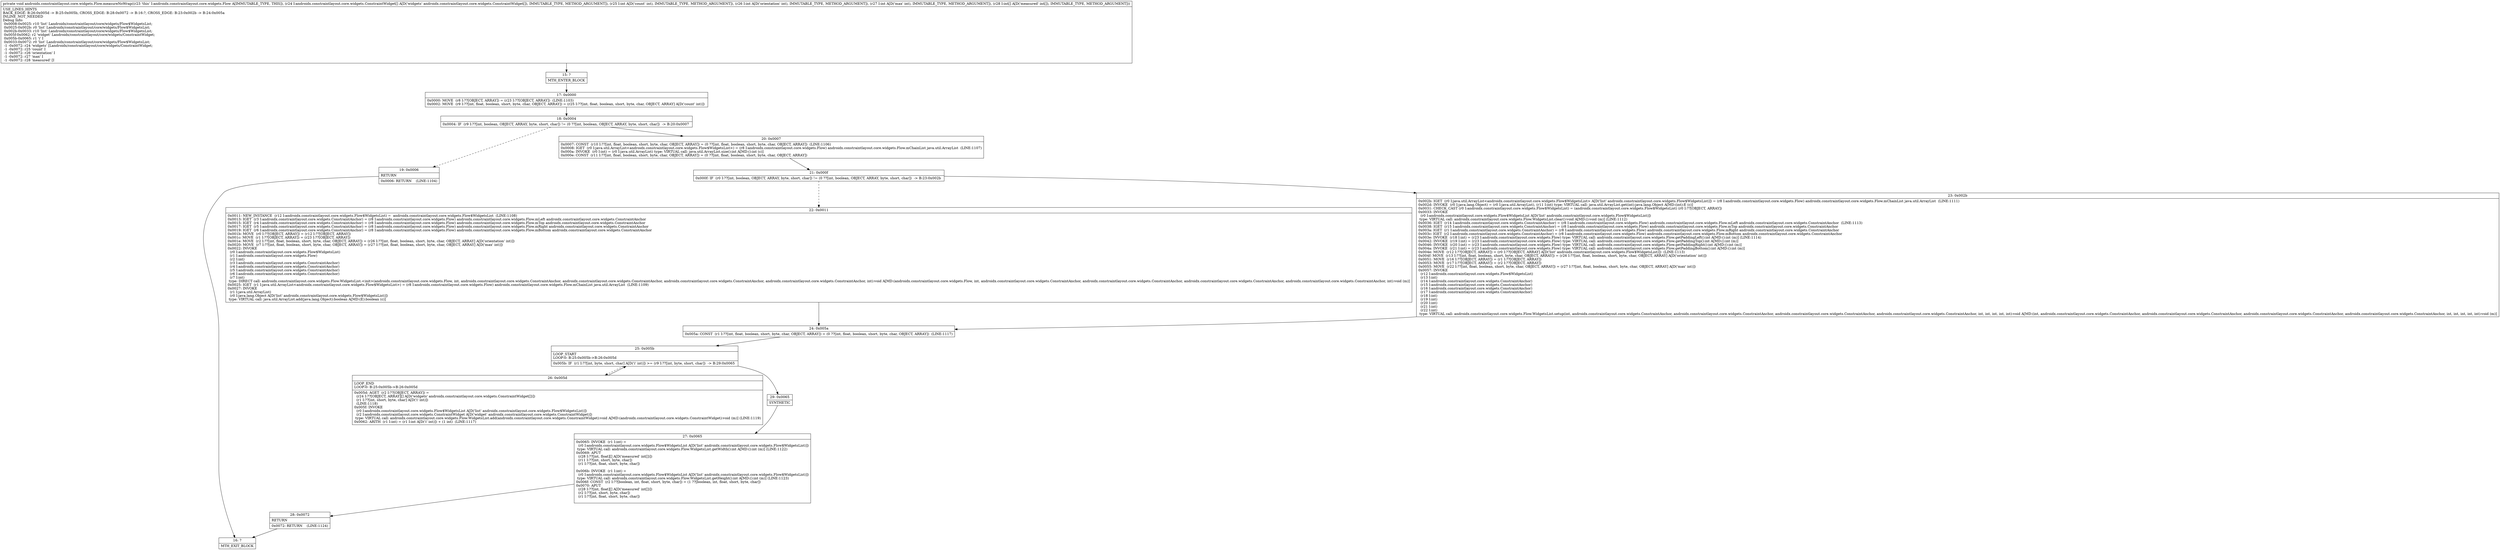 digraph "CFG forandroidx.constraintlayout.core.widgets.Flow.measureNoWrap([Landroidx\/constraintlayout\/core\/widgets\/ConstraintWidget;III[I)V" {
Node_15 [shape=record,label="{15\:\ ?|MTH_ENTER_BLOCK\l}"];
Node_17 [shape=record,label="{17\:\ 0x0000|0x0000: MOVE  (r8 I:??[OBJECT, ARRAY]) = (r23 I:??[OBJECT, ARRAY])  (LINE:1103)\l0x0002: MOVE  (r9 I:??[int, float, boolean, short, byte, char, OBJECT, ARRAY]) = (r25 I:??[int, float, boolean, short, byte, char, OBJECT, ARRAY] A[D('count' int)]) \l}"];
Node_18 [shape=record,label="{18\:\ 0x0004|0x0004: IF  (r9 I:??[int, boolean, OBJECT, ARRAY, byte, short, char]) != (0 ??[int, boolean, OBJECT, ARRAY, byte, short, char])  \-\> B:20:0x0007 \l}"];
Node_19 [shape=record,label="{19\:\ 0x0006|RETURN\l|0x0006: RETURN    (LINE:1104)\l}"];
Node_16 [shape=record,label="{16\:\ ?|MTH_EXIT_BLOCK\l}"];
Node_20 [shape=record,label="{20\:\ 0x0007|0x0007: CONST  (r10 I:??[int, float, boolean, short, byte, char, OBJECT, ARRAY]) = (0 ??[int, float, boolean, short, byte, char, OBJECT, ARRAY])  (LINE:1106)\l0x0008: IGET  (r0 I:java.util.ArrayList\<androidx.constraintlayout.core.widgets.Flow$WidgetsList\>) = (r8 I:androidx.constraintlayout.core.widgets.Flow) androidx.constraintlayout.core.widgets.Flow.mChainList java.util.ArrayList  (LINE:1107)\l0x000a: INVOKE  (r0 I:int) = (r0 I:java.util.ArrayList) type: VIRTUAL call: java.util.ArrayList.size():int A[MD:():int (c)]\l0x000e: CONST  (r11 I:??[int, float, boolean, short, byte, char, OBJECT, ARRAY]) = (0 ??[int, float, boolean, short, byte, char, OBJECT, ARRAY]) \l}"];
Node_21 [shape=record,label="{21\:\ 0x000f|0x000f: IF  (r0 I:??[int, boolean, OBJECT, ARRAY, byte, short, char]) != (0 ??[int, boolean, OBJECT, ARRAY, byte, short, char])  \-\> B:23:0x002b \l}"];
Node_22 [shape=record,label="{22\:\ 0x0011|0x0011: NEW_INSTANCE  (r12 I:androidx.constraintlayout.core.widgets.Flow$WidgetsList) =  androidx.constraintlayout.core.widgets.Flow$WidgetsList  (LINE:1108)\l0x0013: IGET  (r3 I:androidx.constraintlayout.core.widgets.ConstraintAnchor) = (r8 I:androidx.constraintlayout.core.widgets.Flow) androidx.constraintlayout.core.widgets.Flow.mLeft androidx.constraintlayout.core.widgets.ConstraintAnchor \l0x0015: IGET  (r4 I:androidx.constraintlayout.core.widgets.ConstraintAnchor) = (r8 I:androidx.constraintlayout.core.widgets.Flow) androidx.constraintlayout.core.widgets.Flow.mTop androidx.constraintlayout.core.widgets.ConstraintAnchor \l0x0017: IGET  (r5 I:androidx.constraintlayout.core.widgets.ConstraintAnchor) = (r8 I:androidx.constraintlayout.core.widgets.Flow) androidx.constraintlayout.core.widgets.Flow.mRight androidx.constraintlayout.core.widgets.ConstraintAnchor \l0x0019: IGET  (r6 I:androidx.constraintlayout.core.widgets.ConstraintAnchor) = (r8 I:androidx.constraintlayout.core.widgets.Flow) androidx.constraintlayout.core.widgets.Flow.mBottom androidx.constraintlayout.core.widgets.ConstraintAnchor \l0x001b: MOVE  (r0 I:??[OBJECT, ARRAY]) = (r12 I:??[OBJECT, ARRAY]) \l0x001c: MOVE  (r1 I:??[OBJECT, ARRAY]) = (r23 I:??[OBJECT, ARRAY]) \l0x001e: MOVE  (r2 I:??[int, float, boolean, short, byte, char, OBJECT, ARRAY]) = (r26 I:??[int, float, boolean, short, byte, char, OBJECT, ARRAY] A[D('orientation' int)]) \l0x0020: MOVE  (r7 I:??[int, float, boolean, short, byte, char, OBJECT, ARRAY]) = (r27 I:??[int, float, boolean, short, byte, char, OBJECT, ARRAY] A[D('max' int)]) \l0x0022: INVOKE  \l  (r0 I:androidx.constraintlayout.core.widgets.Flow$WidgetsList)\l  (r1 I:androidx.constraintlayout.core.widgets.Flow)\l  (r2 I:int)\l  (r3 I:androidx.constraintlayout.core.widgets.ConstraintAnchor)\l  (r4 I:androidx.constraintlayout.core.widgets.ConstraintAnchor)\l  (r5 I:androidx.constraintlayout.core.widgets.ConstraintAnchor)\l  (r6 I:androidx.constraintlayout.core.widgets.ConstraintAnchor)\l  (r7 I:int)\l type: DIRECT call: androidx.constraintlayout.core.widgets.Flow.WidgetsList.\<init\>(androidx.constraintlayout.core.widgets.Flow, int, androidx.constraintlayout.core.widgets.ConstraintAnchor, androidx.constraintlayout.core.widgets.ConstraintAnchor, androidx.constraintlayout.core.widgets.ConstraintAnchor, androidx.constraintlayout.core.widgets.ConstraintAnchor, int):void A[MD:(androidx.constraintlayout.core.widgets.Flow, int, androidx.constraintlayout.core.widgets.ConstraintAnchor, androidx.constraintlayout.core.widgets.ConstraintAnchor, androidx.constraintlayout.core.widgets.ConstraintAnchor, androidx.constraintlayout.core.widgets.ConstraintAnchor, int):void (m)]\l0x0025: IGET  (r1 I:java.util.ArrayList\<androidx.constraintlayout.core.widgets.Flow$WidgetsList\>) = (r8 I:androidx.constraintlayout.core.widgets.Flow) androidx.constraintlayout.core.widgets.Flow.mChainList java.util.ArrayList  (LINE:1109)\l0x0027: INVOKE  \l  (r1 I:java.util.ArrayList)\l  (r0 I:java.lang.Object A[D('list' androidx.constraintlayout.core.widgets.Flow$WidgetsList)])\l type: VIRTUAL call: java.util.ArrayList.add(java.lang.Object):boolean A[MD:(E):boolean (c)]\l}"];
Node_24 [shape=record,label="{24\:\ 0x005a|0x005a: CONST  (r1 I:??[int, float, boolean, short, byte, char, OBJECT, ARRAY]) = (0 ??[int, float, boolean, short, byte, char, OBJECT, ARRAY])  (LINE:1117)\l}"];
Node_25 [shape=record,label="{25\:\ 0x005b|LOOP_START\lLOOP:0: B:25:0x005b\-\>B:26:0x005d\l|0x005b: IF  (r1 I:??[int, byte, short, char] A[D('i' int)]) \>= (r9 I:??[int, byte, short, char])  \-\> B:29:0x0065 \l}"];
Node_26 [shape=record,label="{26\:\ 0x005d|LOOP_END\lLOOP:0: B:25:0x005b\-\>B:26:0x005d\l|0x005d: AGET  (r2 I:??[OBJECT, ARRAY]) = \l  (r24 I:??[OBJECT, ARRAY][] A[D('widgets' androidx.constraintlayout.core.widgets.ConstraintWidget[])])\l  (r1 I:??[int, short, byte, char] A[D('i' int)])\l  (LINE:1118)\l0x005f: INVOKE  \l  (r0 I:androidx.constraintlayout.core.widgets.Flow$WidgetsList A[D('list' androidx.constraintlayout.core.widgets.Flow$WidgetsList)])\l  (r2 I:androidx.constraintlayout.core.widgets.ConstraintWidget A[D('widget' androidx.constraintlayout.core.widgets.ConstraintWidget)])\l type: VIRTUAL call: androidx.constraintlayout.core.widgets.Flow.WidgetsList.add(androidx.constraintlayout.core.widgets.ConstraintWidget):void A[MD:(androidx.constraintlayout.core.widgets.ConstraintWidget):void (m)] (LINE:1119)\l0x0062: ARITH  (r1 I:int) = (r1 I:int A[D('i' int)]) + (1 int)  (LINE:1117)\l}"];
Node_29 [shape=record,label="{29\:\ 0x0065|SYNTHETIC\l}"];
Node_27 [shape=record,label="{27\:\ 0x0065|0x0065: INVOKE  (r1 I:int) = \l  (r0 I:androidx.constraintlayout.core.widgets.Flow$WidgetsList A[D('list' androidx.constraintlayout.core.widgets.Flow$WidgetsList)])\l type: VIRTUAL call: androidx.constraintlayout.core.widgets.Flow.WidgetsList.getWidth():int A[MD:():int (m)] (LINE:1122)\l0x0069: APUT  \l  (r28 I:??[int, float][] A[D('measured' int[])])\l  (r11 I:??[int, short, byte, char])\l  (r1 I:??[int, float, short, byte, char])\l \l0x006b: INVOKE  (r1 I:int) = \l  (r0 I:androidx.constraintlayout.core.widgets.Flow$WidgetsList A[D('list' androidx.constraintlayout.core.widgets.Flow$WidgetsList)])\l type: VIRTUAL call: androidx.constraintlayout.core.widgets.Flow.WidgetsList.getHeight():int A[MD:():int (m)] (LINE:1123)\l0x006f: CONST  (r2 I:??[boolean, int, float, short, byte, char]) = (1 ??[boolean, int, float, short, byte, char]) \l0x0070: APUT  \l  (r28 I:??[int, float][] A[D('measured' int[])])\l  (r2 I:??[int, short, byte, char])\l  (r1 I:??[int, float, short, byte, char])\l \l}"];
Node_28 [shape=record,label="{28\:\ 0x0072|RETURN\l|0x0072: RETURN    (LINE:1124)\l}"];
Node_23 [shape=record,label="{23\:\ 0x002b|0x002b: IGET  (r0 I:java.util.ArrayList\<androidx.constraintlayout.core.widgets.Flow$WidgetsList\> A[D('list' androidx.constraintlayout.core.widgets.Flow$WidgetsList)]) = (r8 I:androidx.constraintlayout.core.widgets.Flow) androidx.constraintlayout.core.widgets.Flow.mChainList java.util.ArrayList  (LINE:1111)\l0x002d: INVOKE  (r0 I:java.lang.Object) = (r0 I:java.util.ArrayList), (r11 I:int) type: VIRTUAL call: java.util.ArrayList.get(int):java.lang.Object A[MD:(int):E (c)]\l0x0031: CHECK_CAST (r0 I:androidx.constraintlayout.core.widgets.Flow$WidgetsList) = (androidx.constraintlayout.core.widgets.Flow$WidgetsList) (r0 I:??[OBJECT, ARRAY]) \l0x0033: INVOKE  \l  (r0 I:androidx.constraintlayout.core.widgets.Flow$WidgetsList A[D('list' androidx.constraintlayout.core.widgets.Flow$WidgetsList)])\l type: VIRTUAL call: androidx.constraintlayout.core.widgets.Flow.WidgetsList.clear():void A[MD:():void (m)] (LINE:1112)\l0x0036: IGET  (r14 I:androidx.constraintlayout.core.widgets.ConstraintAnchor) = (r8 I:androidx.constraintlayout.core.widgets.Flow) androidx.constraintlayout.core.widgets.Flow.mLeft androidx.constraintlayout.core.widgets.ConstraintAnchor  (LINE:1113)\l0x0038: IGET  (r15 I:androidx.constraintlayout.core.widgets.ConstraintAnchor) = (r8 I:androidx.constraintlayout.core.widgets.Flow) androidx.constraintlayout.core.widgets.Flow.mTop androidx.constraintlayout.core.widgets.ConstraintAnchor \l0x003a: IGET  (r1 I:androidx.constraintlayout.core.widgets.ConstraintAnchor) = (r8 I:androidx.constraintlayout.core.widgets.Flow) androidx.constraintlayout.core.widgets.Flow.mRight androidx.constraintlayout.core.widgets.ConstraintAnchor \l0x003c: IGET  (r2 I:androidx.constraintlayout.core.widgets.ConstraintAnchor) = (r8 I:androidx.constraintlayout.core.widgets.Flow) androidx.constraintlayout.core.widgets.Flow.mBottom androidx.constraintlayout.core.widgets.ConstraintAnchor \l0x003e: INVOKE  (r18 I:int) = (r23 I:androidx.constraintlayout.core.widgets.Flow) type: VIRTUAL call: androidx.constraintlayout.core.widgets.Flow.getPaddingLeft():int A[MD:():int (m)] (LINE:1114)\l0x0042: INVOKE  (r19 I:int) = (r23 I:androidx.constraintlayout.core.widgets.Flow) type: VIRTUAL call: androidx.constraintlayout.core.widgets.Flow.getPaddingTop():int A[MD:():int (m)]\l0x0046: INVOKE  (r20 I:int) = (r23 I:androidx.constraintlayout.core.widgets.Flow) type: VIRTUAL call: androidx.constraintlayout.core.widgets.Flow.getPaddingRight():int A[MD:():int (m)]\l0x004a: INVOKE  (r21 I:int) = (r23 I:androidx.constraintlayout.core.widgets.Flow) type: VIRTUAL call: androidx.constraintlayout.core.widgets.Flow.getPaddingBottom():int A[MD:():int (m)]\l0x004e: MOVE  (r12 I:??[OBJECT, ARRAY]) = (r0 I:??[OBJECT, ARRAY] A[D('list' androidx.constraintlayout.core.widgets.Flow$WidgetsList)])  (LINE:1113)\l0x004f: MOVE  (r13 I:??[int, float, boolean, short, byte, char, OBJECT, ARRAY]) = (r26 I:??[int, float, boolean, short, byte, char, OBJECT, ARRAY] A[D('orientation' int)]) \l0x0051: MOVE  (r16 I:??[OBJECT, ARRAY]) = (r1 I:??[OBJECT, ARRAY]) \l0x0053: MOVE  (r17 I:??[OBJECT, ARRAY]) = (r2 I:??[OBJECT, ARRAY]) \l0x0055: MOVE  (r22 I:??[int, float, boolean, short, byte, char, OBJECT, ARRAY]) = (r27 I:??[int, float, boolean, short, byte, char, OBJECT, ARRAY] A[D('max' int)]) \l0x0057: INVOKE  \l  (r12 I:androidx.constraintlayout.core.widgets.Flow$WidgetsList)\l  (r13 I:int)\l  (r14 I:androidx.constraintlayout.core.widgets.ConstraintAnchor)\l  (r15 I:androidx.constraintlayout.core.widgets.ConstraintAnchor)\l  (r16 I:androidx.constraintlayout.core.widgets.ConstraintAnchor)\l  (r17 I:androidx.constraintlayout.core.widgets.ConstraintAnchor)\l  (r18 I:int)\l  (r19 I:int)\l  (r20 I:int)\l  (r21 I:int)\l  (r22 I:int)\l type: VIRTUAL call: androidx.constraintlayout.core.widgets.Flow.WidgetsList.setup(int, androidx.constraintlayout.core.widgets.ConstraintAnchor, androidx.constraintlayout.core.widgets.ConstraintAnchor, androidx.constraintlayout.core.widgets.ConstraintAnchor, androidx.constraintlayout.core.widgets.ConstraintAnchor, int, int, int, int, int):void A[MD:(int, androidx.constraintlayout.core.widgets.ConstraintAnchor, androidx.constraintlayout.core.widgets.ConstraintAnchor, androidx.constraintlayout.core.widgets.ConstraintAnchor, androidx.constraintlayout.core.widgets.ConstraintAnchor, int, int, int, int, int):void (m)]\l}"];
MethodNode[shape=record,label="{private void androidx.constraintlayout.core.widgets.Flow.measureNoWrap((r23 'this' I:androidx.constraintlayout.core.widgets.Flow A[IMMUTABLE_TYPE, THIS]), (r24 I:androidx.constraintlayout.core.widgets.ConstraintWidget[] A[D('widgets' androidx.constraintlayout.core.widgets.ConstraintWidget[]), IMMUTABLE_TYPE, METHOD_ARGUMENT]), (r25 I:int A[D('count' int), IMMUTABLE_TYPE, METHOD_ARGUMENT]), (r26 I:int A[D('orientation' int), IMMUTABLE_TYPE, METHOD_ARGUMENT]), (r27 I:int A[D('max' int), IMMUTABLE_TYPE, METHOD_ARGUMENT]), (r28 I:int[] A[D('measured' int[]), IMMUTABLE_TYPE, METHOD_ARGUMENT]))  | USE_LINES_HINTS\lBACK_EDGE: B:26:0x005d \-\> B:25:0x005b, CROSS_EDGE: B:28:0x0072 \-\> B:16:?, CROSS_EDGE: B:23:0x002b \-\> B:24:0x005a\lINLINE_NOT_NEEDED\lDebug Info:\l  0x0008\-0x0025: r10 'list' Landroidx\/constraintlayout\/core\/widgets\/Flow$WidgetsList;\l  0x0025\-0x002b: r0 'list' Landroidx\/constraintlayout\/core\/widgets\/Flow$WidgetsList;\l  0x002b\-0x0033: r10 'list' Landroidx\/constraintlayout\/core\/widgets\/Flow$WidgetsList;\l  0x005f\-0x0062: r2 'widget' Landroidx\/constraintlayout\/core\/widgets\/ConstraintWidget;\l  0x005b\-0x0065: r1 'i' I\l  0x0033\-0x0072: r0 'list' Landroidx\/constraintlayout\/core\/widgets\/Flow$WidgetsList;\l  \-1 \-0x0072: r24 'widgets' [Landroidx\/constraintlayout\/core\/widgets\/ConstraintWidget;\l  \-1 \-0x0072: r25 'count' I\l  \-1 \-0x0072: r26 'orientation' I\l  \-1 \-0x0072: r27 'max' I\l  \-1 \-0x0072: r28 'measured' [I\l}"];
MethodNode -> Node_15;Node_15 -> Node_17;
Node_17 -> Node_18;
Node_18 -> Node_19[style=dashed];
Node_18 -> Node_20;
Node_19 -> Node_16;
Node_20 -> Node_21;
Node_21 -> Node_22[style=dashed];
Node_21 -> Node_23;
Node_22 -> Node_24;
Node_24 -> Node_25;
Node_25 -> Node_26[style=dashed];
Node_25 -> Node_29;
Node_26 -> Node_25;
Node_29 -> Node_27;
Node_27 -> Node_28;
Node_28 -> Node_16;
Node_23 -> Node_24;
}

